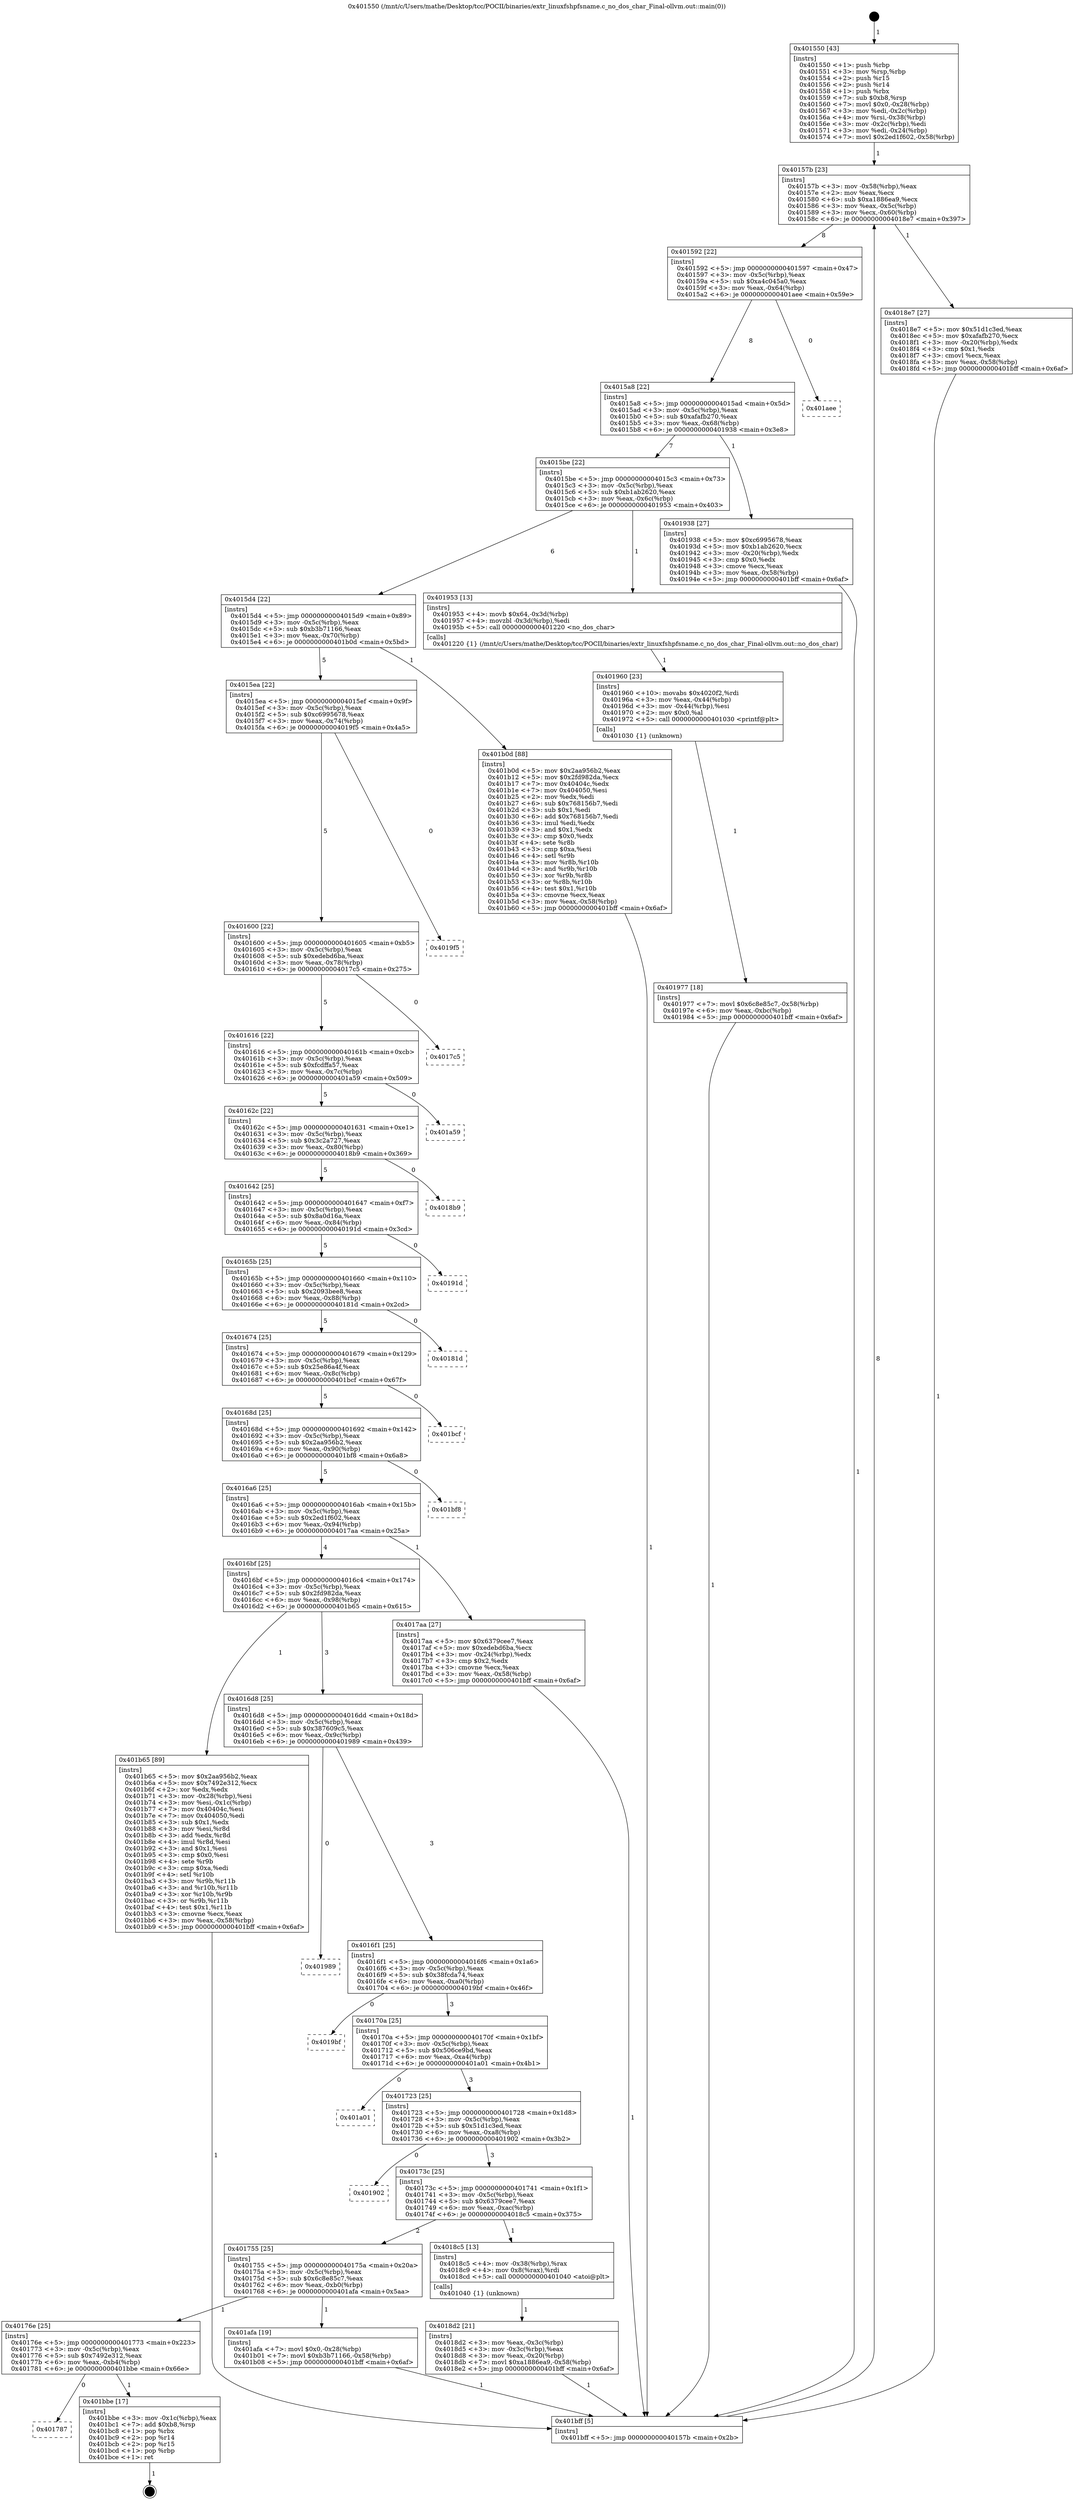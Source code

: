digraph "0x401550" {
  label = "0x401550 (/mnt/c/Users/mathe/Desktop/tcc/POCII/binaries/extr_linuxfshpfsname.c_no_dos_char_Final-ollvm.out::main(0))"
  labelloc = "t"
  node[shape=record]

  Entry [label="",width=0.3,height=0.3,shape=circle,fillcolor=black,style=filled]
  "0x40157b" [label="{
     0x40157b [23]\l
     | [instrs]\l
     &nbsp;&nbsp;0x40157b \<+3\>: mov -0x58(%rbp),%eax\l
     &nbsp;&nbsp;0x40157e \<+2\>: mov %eax,%ecx\l
     &nbsp;&nbsp;0x401580 \<+6\>: sub $0xa1886ea9,%ecx\l
     &nbsp;&nbsp;0x401586 \<+3\>: mov %eax,-0x5c(%rbp)\l
     &nbsp;&nbsp;0x401589 \<+3\>: mov %ecx,-0x60(%rbp)\l
     &nbsp;&nbsp;0x40158c \<+6\>: je 00000000004018e7 \<main+0x397\>\l
  }"]
  "0x4018e7" [label="{
     0x4018e7 [27]\l
     | [instrs]\l
     &nbsp;&nbsp;0x4018e7 \<+5\>: mov $0x51d1c3ed,%eax\l
     &nbsp;&nbsp;0x4018ec \<+5\>: mov $0xafafb270,%ecx\l
     &nbsp;&nbsp;0x4018f1 \<+3\>: mov -0x20(%rbp),%edx\l
     &nbsp;&nbsp;0x4018f4 \<+3\>: cmp $0x1,%edx\l
     &nbsp;&nbsp;0x4018f7 \<+3\>: cmovl %ecx,%eax\l
     &nbsp;&nbsp;0x4018fa \<+3\>: mov %eax,-0x58(%rbp)\l
     &nbsp;&nbsp;0x4018fd \<+5\>: jmp 0000000000401bff \<main+0x6af\>\l
  }"]
  "0x401592" [label="{
     0x401592 [22]\l
     | [instrs]\l
     &nbsp;&nbsp;0x401592 \<+5\>: jmp 0000000000401597 \<main+0x47\>\l
     &nbsp;&nbsp;0x401597 \<+3\>: mov -0x5c(%rbp),%eax\l
     &nbsp;&nbsp;0x40159a \<+5\>: sub $0xa4c045a0,%eax\l
     &nbsp;&nbsp;0x40159f \<+3\>: mov %eax,-0x64(%rbp)\l
     &nbsp;&nbsp;0x4015a2 \<+6\>: je 0000000000401aee \<main+0x59e\>\l
  }"]
  Exit [label="",width=0.3,height=0.3,shape=circle,fillcolor=black,style=filled,peripheries=2]
  "0x401aee" [label="{
     0x401aee\l
  }", style=dashed]
  "0x4015a8" [label="{
     0x4015a8 [22]\l
     | [instrs]\l
     &nbsp;&nbsp;0x4015a8 \<+5\>: jmp 00000000004015ad \<main+0x5d\>\l
     &nbsp;&nbsp;0x4015ad \<+3\>: mov -0x5c(%rbp),%eax\l
     &nbsp;&nbsp;0x4015b0 \<+5\>: sub $0xafafb270,%eax\l
     &nbsp;&nbsp;0x4015b5 \<+3\>: mov %eax,-0x68(%rbp)\l
     &nbsp;&nbsp;0x4015b8 \<+6\>: je 0000000000401938 \<main+0x3e8\>\l
  }"]
  "0x401787" [label="{
     0x401787\l
  }", style=dashed]
  "0x401938" [label="{
     0x401938 [27]\l
     | [instrs]\l
     &nbsp;&nbsp;0x401938 \<+5\>: mov $0xc6995678,%eax\l
     &nbsp;&nbsp;0x40193d \<+5\>: mov $0xb1ab2620,%ecx\l
     &nbsp;&nbsp;0x401942 \<+3\>: mov -0x20(%rbp),%edx\l
     &nbsp;&nbsp;0x401945 \<+3\>: cmp $0x0,%edx\l
     &nbsp;&nbsp;0x401948 \<+3\>: cmove %ecx,%eax\l
     &nbsp;&nbsp;0x40194b \<+3\>: mov %eax,-0x58(%rbp)\l
     &nbsp;&nbsp;0x40194e \<+5\>: jmp 0000000000401bff \<main+0x6af\>\l
  }"]
  "0x4015be" [label="{
     0x4015be [22]\l
     | [instrs]\l
     &nbsp;&nbsp;0x4015be \<+5\>: jmp 00000000004015c3 \<main+0x73\>\l
     &nbsp;&nbsp;0x4015c3 \<+3\>: mov -0x5c(%rbp),%eax\l
     &nbsp;&nbsp;0x4015c6 \<+5\>: sub $0xb1ab2620,%eax\l
     &nbsp;&nbsp;0x4015cb \<+3\>: mov %eax,-0x6c(%rbp)\l
     &nbsp;&nbsp;0x4015ce \<+6\>: je 0000000000401953 \<main+0x403\>\l
  }"]
  "0x401bbe" [label="{
     0x401bbe [17]\l
     | [instrs]\l
     &nbsp;&nbsp;0x401bbe \<+3\>: mov -0x1c(%rbp),%eax\l
     &nbsp;&nbsp;0x401bc1 \<+7\>: add $0xb8,%rsp\l
     &nbsp;&nbsp;0x401bc8 \<+1\>: pop %rbx\l
     &nbsp;&nbsp;0x401bc9 \<+2\>: pop %r14\l
     &nbsp;&nbsp;0x401bcb \<+2\>: pop %r15\l
     &nbsp;&nbsp;0x401bcd \<+1\>: pop %rbp\l
     &nbsp;&nbsp;0x401bce \<+1\>: ret\l
  }"]
  "0x401953" [label="{
     0x401953 [13]\l
     | [instrs]\l
     &nbsp;&nbsp;0x401953 \<+4\>: movb $0x64,-0x3d(%rbp)\l
     &nbsp;&nbsp;0x401957 \<+4\>: movzbl -0x3d(%rbp),%edi\l
     &nbsp;&nbsp;0x40195b \<+5\>: call 0000000000401220 \<no_dos_char\>\l
     | [calls]\l
     &nbsp;&nbsp;0x401220 \{1\} (/mnt/c/Users/mathe/Desktop/tcc/POCII/binaries/extr_linuxfshpfsname.c_no_dos_char_Final-ollvm.out::no_dos_char)\l
  }"]
  "0x4015d4" [label="{
     0x4015d4 [22]\l
     | [instrs]\l
     &nbsp;&nbsp;0x4015d4 \<+5\>: jmp 00000000004015d9 \<main+0x89\>\l
     &nbsp;&nbsp;0x4015d9 \<+3\>: mov -0x5c(%rbp),%eax\l
     &nbsp;&nbsp;0x4015dc \<+5\>: sub $0xb3b71166,%eax\l
     &nbsp;&nbsp;0x4015e1 \<+3\>: mov %eax,-0x70(%rbp)\l
     &nbsp;&nbsp;0x4015e4 \<+6\>: je 0000000000401b0d \<main+0x5bd\>\l
  }"]
  "0x40176e" [label="{
     0x40176e [25]\l
     | [instrs]\l
     &nbsp;&nbsp;0x40176e \<+5\>: jmp 0000000000401773 \<main+0x223\>\l
     &nbsp;&nbsp;0x401773 \<+3\>: mov -0x5c(%rbp),%eax\l
     &nbsp;&nbsp;0x401776 \<+5\>: sub $0x7492e312,%eax\l
     &nbsp;&nbsp;0x40177b \<+6\>: mov %eax,-0xb4(%rbp)\l
     &nbsp;&nbsp;0x401781 \<+6\>: je 0000000000401bbe \<main+0x66e\>\l
  }"]
  "0x401b0d" [label="{
     0x401b0d [88]\l
     | [instrs]\l
     &nbsp;&nbsp;0x401b0d \<+5\>: mov $0x2aa956b2,%eax\l
     &nbsp;&nbsp;0x401b12 \<+5\>: mov $0x2fd982da,%ecx\l
     &nbsp;&nbsp;0x401b17 \<+7\>: mov 0x40404c,%edx\l
     &nbsp;&nbsp;0x401b1e \<+7\>: mov 0x404050,%esi\l
     &nbsp;&nbsp;0x401b25 \<+2\>: mov %edx,%edi\l
     &nbsp;&nbsp;0x401b27 \<+6\>: sub $0x768156b7,%edi\l
     &nbsp;&nbsp;0x401b2d \<+3\>: sub $0x1,%edi\l
     &nbsp;&nbsp;0x401b30 \<+6\>: add $0x768156b7,%edi\l
     &nbsp;&nbsp;0x401b36 \<+3\>: imul %edi,%edx\l
     &nbsp;&nbsp;0x401b39 \<+3\>: and $0x1,%edx\l
     &nbsp;&nbsp;0x401b3c \<+3\>: cmp $0x0,%edx\l
     &nbsp;&nbsp;0x401b3f \<+4\>: sete %r8b\l
     &nbsp;&nbsp;0x401b43 \<+3\>: cmp $0xa,%esi\l
     &nbsp;&nbsp;0x401b46 \<+4\>: setl %r9b\l
     &nbsp;&nbsp;0x401b4a \<+3\>: mov %r8b,%r10b\l
     &nbsp;&nbsp;0x401b4d \<+3\>: and %r9b,%r10b\l
     &nbsp;&nbsp;0x401b50 \<+3\>: xor %r9b,%r8b\l
     &nbsp;&nbsp;0x401b53 \<+3\>: or %r8b,%r10b\l
     &nbsp;&nbsp;0x401b56 \<+4\>: test $0x1,%r10b\l
     &nbsp;&nbsp;0x401b5a \<+3\>: cmovne %ecx,%eax\l
     &nbsp;&nbsp;0x401b5d \<+3\>: mov %eax,-0x58(%rbp)\l
     &nbsp;&nbsp;0x401b60 \<+5\>: jmp 0000000000401bff \<main+0x6af\>\l
  }"]
  "0x4015ea" [label="{
     0x4015ea [22]\l
     | [instrs]\l
     &nbsp;&nbsp;0x4015ea \<+5\>: jmp 00000000004015ef \<main+0x9f\>\l
     &nbsp;&nbsp;0x4015ef \<+3\>: mov -0x5c(%rbp),%eax\l
     &nbsp;&nbsp;0x4015f2 \<+5\>: sub $0xc6995678,%eax\l
     &nbsp;&nbsp;0x4015f7 \<+3\>: mov %eax,-0x74(%rbp)\l
     &nbsp;&nbsp;0x4015fa \<+6\>: je 00000000004019f5 \<main+0x4a5\>\l
  }"]
  "0x401afa" [label="{
     0x401afa [19]\l
     | [instrs]\l
     &nbsp;&nbsp;0x401afa \<+7\>: movl $0x0,-0x28(%rbp)\l
     &nbsp;&nbsp;0x401b01 \<+7\>: movl $0xb3b71166,-0x58(%rbp)\l
     &nbsp;&nbsp;0x401b08 \<+5\>: jmp 0000000000401bff \<main+0x6af\>\l
  }"]
  "0x4019f5" [label="{
     0x4019f5\l
  }", style=dashed]
  "0x401600" [label="{
     0x401600 [22]\l
     | [instrs]\l
     &nbsp;&nbsp;0x401600 \<+5\>: jmp 0000000000401605 \<main+0xb5\>\l
     &nbsp;&nbsp;0x401605 \<+3\>: mov -0x5c(%rbp),%eax\l
     &nbsp;&nbsp;0x401608 \<+5\>: sub $0xedebd6ba,%eax\l
     &nbsp;&nbsp;0x40160d \<+3\>: mov %eax,-0x78(%rbp)\l
     &nbsp;&nbsp;0x401610 \<+6\>: je 00000000004017c5 \<main+0x275\>\l
  }"]
  "0x401977" [label="{
     0x401977 [18]\l
     | [instrs]\l
     &nbsp;&nbsp;0x401977 \<+7\>: movl $0x6c8e85c7,-0x58(%rbp)\l
     &nbsp;&nbsp;0x40197e \<+6\>: mov %eax,-0xbc(%rbp)\l
     &nbsp;&nbsp;0x401984 \<+5\>: jmp 0000000000401bff \<main+0x6af\>\l
  }"]
  "0x4017c5" [label="{
     0x4017c5\l
  }", style=dashed]
  "0x401616" [label="{
     0x401616 [22]\l
     | [instrs]\l
     &nbsp;&nbsp;0x401616 \<+5\>: jmp 000000000040161b \<main+0xcb\>\l
     &nbsp;&nbsp;0x40161b \<+3\>: mov -0x5c(%rbp),%eax\l
     &nbsp;&nbsp;0x40161e \<+5\>: sub $0xfcdffa57,%eax\l
     &nbsp;&nbsp;0x401623 \<+3\>: mov %eax,-0x7c(%rbp)\l
     &nbsp;&nbsp;0x401626 \<+6\>: je 0000000000401a59 \<main+0x509\>\l
  }"]
  "0x401960" [label="{
     0x401960 [23]\l
     | [instrs]\l
     &nbsp;&nbsp;0x401960 \<+10\>: movabs $0x4020f2,%rdi\l
     &nbsp;&nbsp;0x40196a \<+3\>: mov %eax,-0x44(%rbp)\l
     &nbsp;&nbsp;0x40196d \<+3\>: mov -0x44(%rbp),%esi\l
     &nbsp;&nbsp;0x401970 \<+2\>: mov $0x0,%al\l
     &nbsp;&nbsp;0x401972 \<+5\>: call 0000000000401030 \<printf@plt\>\l
     | [calls]\l
     &nbsp;&nbsp;0x401030 \{1\} (unknown)\l
  }"]
  "0x401a59" [label="{
     0x401a59\l
  }", style=dashed]
  "0x40162c" [label="{
     0x40162c [22]\l
     | [instrs]\l
     &nbsp;&nbsp;0x40162c \<+5\>: jmp 0000000000401631 \<main+0xe1\>\l
     &nbsp;&nbsp;0x401631 \<+3\>: mov -0x5c(%rbp),%eax\l
     &nbsp;&nbsp;0x401634 \<+5\>: sub $0x3c2a727,%eax\l
     &nbsp;&nbsp;0x401639 \<+3\>: mov %eax,-0x80(%rbp)\l
     &nbsp;&nbsp;0x40163c \<+6\>: je 00000000004018b9 \<main+0x369\>\l
  }"]
  "0x4018d2" [label="{
     0x4018d2 [21]\l
     | [instrs]\l
     &nbsp;&nbsp;0x4018d2 \<+3\>: mov %eax,-0x3c(%rbp)\l
     &nbsp;&nbsp;0x4018d5 \<+3\>: mov -0x3c(%rbp),%eax\l
     &nbsp;&nbsp;0x4018d8 \<+3\>: mov %eax,-0x20(%rbp)\l
     &nbsp;&nbsp;0x4018db \<+7\>: movl $0xa1886ea9,-0x58(%rbp)\l
     &nbsp;&nbsp;0x4018e2 \<+5\>: jmp 0000000000401bff \<main+0x6af\>\l
  }"]
  "0x4018b9" [label="{
     0x4018b9\l
  }", style=dashed]
  "0x401642" [label="{
     0x401642 [25]\l
     | [instrs]\l
     &nbsp;&nbsp;0x401642 \<+5\>: jmp 0000000000401647 \<main+0xf7\>\l
     &nbsp;&nbsp;0x401647 \<+3\>: mov -0x5c(%rbp),%eax\l
     &nbsp;&nbsp;0x40164a \<+5\>: sub $0x8a0d16a,%eax\l
     &nbsp;&nbsp;0x40164f \<+6\>: mov %eax,-0x84(%rbp)\l
     &nbsp;&nbsp;0x401655 \<+6\>: je 000000000040191d \<main+0x3cd\>\l
  }"]
  "0x401755" [label="{
     0x401755 [25]\l
     | [instrs]\l
     &nbsp;&nbsp;0x401755 \<+5\>: jmp 000000000040175a \<main+0x20a\>\l
     &nbsp;&nbsp;0x40175a \<+3\>: mov -0x5c(%rbp),%eax\l
     &nbsp;&nbsp;0x40175d \<+5\>: sub $0x6c8e85c7,%eax\l
     &nbsp;&nbsp;0x401762 \<+6\>: mov %eax,-0xb0(%rbp)\l
     &nbsp;&nbsp;0x401768 \<+6\>: je 0000000000401afa \<main+0x5aa\>\l
  }"]
  "0x40191d" [label="{
     0x40191d\l
  }", style=dashed]
  "0x40165b" [label="{
     0x40165b [25]\l
     | [instrs]\l
     &nbsp;&nbsp;0x40165b \<+5\>: jmp 0000000000401660 \<main+0x110\>\l
     &nbsp;&nbsp;0x401660 \<+3\>: mov -0x5c(%rbp),%eax\l
     &nbsp;&nbsp;0x401663 \<+5\>: sub $0x2093bee8,%eax\l
     &nbsp;&nbsp;0x401668 \<+6\>: mov %eax,-0x88(%rbp)\l
     &nbsp;&nbsp;0x40166e \<+6\>: je 000000000040181d \<main+0x2cd\>\l
  }"]
  "0x4018c5" [label="{
     0x4018c5 [13]\l
     | [instrs]\l
     &nbsp;&nbsp;0x4018c5 \<+4\>: mov -0x38(%rbp),%rax\l
     &nbsp;&nbsp;0x4018c9 \<+4\>: mov 0x8(%rax),%rdi\l
     &nbsp;&nbsp;0x4018cd \<+5\>: call 0000000000401040 \<atoi@plt\>\l
     | [calls]\l
     &nbsp;&nbsp;0x401040 \{1\} (unknown)\l
  }"]
  "0x40181d" [label="{
     0x40181d\l
  }", style=dashed]
  "0x401674" [label="{
     0x401674 [25]\l
     | [instrs]\l
     &nbsp;&nbsp;0x401674 \<+5\>: jmp 0000000000401679 \<main+0x129\>\l
     &nbsp;&nbsp;0x401679 \<+3\>: mov -0x5c(%rbp),%eax\l
     &nbsp;&nbsp;0x40167c \<+5\>: sub $0x25e86a4f,%eax\l
     &nbsp;&nbsp;0x401681 \<+6\>: mov %eax,-0x8c(%rbp)\l
     &nbsp;&nbsp;0x401687 \<+6\>: je 0000000000401bcf \<main+0x67f\>\l
  }"]
  "0x40173c" [label="{
     0x40173c [25]\l
     | [instrs]\l
     &nbsp;&nbsp;0x40173c \<+5\>: jmp 0000000000401741 \<main+0x1f1\>\l
     &nbsp;&nbsp;0x401741 \<+3\>: mov -0x5c(%rbp),%eax\l
     &nbsp;&nbsp;0x401744 \<+5\>: sub $0x6379cee7,%eax\l
     &nbsp;&nbsp;0x401749 \<+6\>: mov %eax,-0xac(%rbp)\l
     &nbsp;&nbsp;0x40174f \<+6\>: je 00000000004018c5 \<main+0x375\>\l
  }"]
  "0x401bcf" [label="{
     0x401bcf\l
  }", style=dashed]
  "0x40168d" [label="{
     0x40168d [25]\l
     | [instrs]\l
     &nbsp;&nbsp;0x40168d \<+5\>: jmp 0000000000401692 \<main+0x142\>\l
     &nbsp;&nbsp;0x401692 \<+3\>: mov -0x5c(%rbp),%eax\l
     &nbsp;&nbsp;0x401695 \<+5\>: sub $0x2aa956b2,%eax\l
     &nbsp;&nbsp;0x40169a \<+6\>: mov %eax,-0x90(%rbp)\l
     &nbsp;&nbsp;0x4016a0 \<+6\>: je 0000000000401bf8 \<main+0x6a8\>\l
  }"]
  "0x401902" [label="{
     0x401902\l
  }", style=dashed]
  "0x401bf8" [label="{
     0x401bf8\l
  }", style=dashed]
  "0x4016a6" [label="{
     0x4016a6 [25]\l
     | [instrs]\l
     &nbsp;&nbsp;0x4016a6 \<+5\>: jmp 00000000004016ab \<main+0x15b\>\l
     &nbsp;&nbsp;0x4016ab \<+3\>: mov -0x5c(%rbp),%eax\l
     &nbsp;&nbsp;0x4016ae \<+5\>: sub $0x2ed1f602,%eax\l
     &nbsp;&nbsp;0x4016b3 \<+6\>: mov %eax,-0x94(%rbp)\l
     &nbsp;&nbsp;0x4016b9 \<+6\>: je 00000000004017aa \<main+0x25a\>\l
  }"]
  "0x401723" [label="{
     0x401723 [25]\l
     | [instrs]\l
     &nbsp;&nbsp;0x401723 \<+5\>: jmp 0000000000401728 \<main+0x1d8\>\l
     &nbsp;&nbsp;0x401728 \<+3\>: mov -0x5c(%rbp),%eax\l
     &nbsp;&nbsp;0x40172b \<+5\>: sub $0x51d1c3ed,%eax\l
     &nbsp;&nbsp;0x401730 \<+6\>: mov %eax,-0xa8(%rbp)\l
     &nbsp;&nbsp;0x401736 \<+6\>: je 0000000000401902 \<main+0x3b2\>\l
  }"]
  "0x4017aa" [label="{
     0x4017aa [27]\l
     | [instrs]\l
     &nbsp;&nbsp;0x4017aa \<+5\>: mov $0x6379cee7,%eax\l
     &nbsp;&nbsp;0x4017af \<+5\>: mov $0xedebd6ba,%ecx\l
     &nbsp;&nbsp;0x4017b4 \<+3\>: mov -0x24(%rbp),%edx\l
     &nbsp;&nbsp;0x4017b7 \<+3\>: cmp $0x2,%edx\l
     &nbsp;&nbsp;0x4017ba \<+3\>: cmovne %ecx,%eax\l
     &nbsp;&nbsp;0x4017bd \<+3\>: mov %eax,-0x58(%rbp)\l
     &nbsp;&nbsp;0x4017c0 \<+5\>: jmp 0000000000401bff \<main+0x6af\>\l
  }"]
  "0x4016bf" [label="{
     0x4016bf [25]\l
     | [instrs]\l
     &nbsp;&nbsp;0x4016bf \<+5\>: jmp 00000000004016c4 \<main+0x174\>\l
     &nbsp;&nbsp;0x4016c4 \<+3\>: mov -0x5c(%rbp),%eax\l
     &nbsp;&nbsp;0x4016c7 \<+5\>: sub $0x2fd982da,%eax\l
     &nbsp;&nbsp;0x4016cc \<+6\>: mov %eax,-0x98(%rbp)\l
     &nbsp;&nbsp;0x4016d2 \<+6\>: je 0000000000401b65 \<main+0x615\>\l
  }"]
  "0x401bff" [label="{
     0x401bff [5]\l
     | [instrs]\l
     &nbsp;&nbsp;0x401bff \<+5\>: jmp 000000000040157b \<main+0x2b\>\l
  }"]
  "0x401550" [label="{
     0x401550 [43]\l
     | [instrs]\l
     &nbsp;&nbsp;0x401550 \<+1\>: push %rbp\l
     &nbsp;&nbsp;0x401551 \<+3\>: mov %rsp,%rbp\l
     &nbsp;&nbsp;0x401554 \<+2\>: push %r15\l
     &nbsp;&nbsp;0x401556 \<+2\>: push %r14\l
     &nbsp;&nbsp;0x401558 \<+1\>: push %rbx\l
     &nbsp;&nbsp;0x401559 \<+7\>: sub $0xb8,%rsp\l
     &nbsp;&nbsp;0x401560 \<+7\>: movl $0x0,-0x28(%rbp)\l
     &nbsp;&nbsp;0x401567 \<+3\>: mov %edi,-0x2c(%rbp)\l
     &nbsp;&nbsp;0x40156a \<+4\>: mov %rsi,-0x38(%rbp)\l
     &nbsp;&nbsp;0x40156e \<+3\>: mov -0x2c(%rbp),%edi\l
     &nbsp;&nbsp;0x401571 \<+3\>: mov %edi,-0x24(%rbp)\l
     &nbsp;&nbsp;0x401574 \<+7\>: movl $0x2ed1f602,-0x58(%rbp)\l
  }"]
  "0x401a01" [label="{
     0x401a01\l
  }", style=dashed]
  "0x401b65" [label="{
     0x401b65 [89]\l
     | [instrs]\l
     &nbsp;&nbsp;0x401b65 \<+5\>: mov $0x2aa956b2,%eax\l
     &nbsp;&nbsp;0x401b6a \<+5\>: mov $0x7492e312,%ecx\l
     &nbsp;&nbsp;0x401b6f \<+2\>: xor %edx,%edx\l
     &nbsp;&nbsp;0x401b71 \<+3\>: mov -0x28(%rbp),%esi\l
     &nbsp;&nbsp;0x401b74 \<+3\>: mov %esi,-0x1c(%rbp)\l
     &nbsp;&nbsp;0x401b77 \<+7\>: mov 0x40404c,%esi\l
     &nbsp;&nbsp;0x401b7e \<+7\>: mov 0x404050,%edi\l
     &nbsp;&nbsp;0x401b85 \<+3\>: sub $0x1,%edx\l
     &nbsp;&nbsp;0x401b88 \<+3\>: mov %esi,%r8d\l
     &nbsp;&nbsp;0x401b8b \<+3\>: add %edx,%r8d\l
     &nbsp;&nbsp;0x401b8e \<+4\>: imul %r8d,%esi\l
     &nbsp;&nbsp;0x401b92 \<+3\>: and $0x1,%esi\l
     &nbsp;&nbsp;0x401b95 \<+3\>: cmp $0x0,%esi\l
     &nbsp;&nbsp;0x401b98 \<+4\>: sete %r9b\l
     &nbsp;&nbsp;0x401b9c \<+3\>: cmp $0xa,%edi\l
     &nbsp;&nbsp;0x401b9f \<+4\>: setl %r10b\l
     &nbsp;&nbsp;0x401ba3 \<+3\>: mov %r9b,%r11b\l
     &nbsp;&nbsp;0x401ba6 \<+3\>: and %r10b,%r11b\l
     &nbsp;&nbsp;0x401ba9 \<+3\>: xor %r10b,%r9b\l
     &nbsp;&nbsp;0x401bac \<+3\>: or %r9b,%r11b\l
     &nbsp;&nbsp;0x401baf \<+4\>: test $0x1,%r11b\l
     &nbsp;&nbsp;0x401bb3 \<+3\>: cmovne %ecx,%eax\l
     &nbsp;&nbsp;0x401bb6 \<+3\>: mov %eax,-0x58(%rbp)\l
     &nbsp;&nbsp;0x401bb9 \<+5\>: jmp 0000000000401bff \<main+0x6af\>\l
  }"]
  "0x4016d8" [label="{
     0x4016d8 [25]\l
     | [instrs]\l
     &nbsp;&nbsp;0x4016d8 \<+5\>: jmp 00000000004016dd \<main+0x18d\>\l
     &nbsp;&nbsp;0x4016dd \<+3\>: mov -0x5c(%rbp),%eax\l
     &nbsp;&nbsp;0x4016e0 \<+5\>: sub $0x387609c5,%eax\l
     &nbsp;&nbsp;0x4016e5 \<+6\>: mov %eax,-0x9c(%rbp)\l
     &nbsp;&nbsp;0x4016eb \<+6\>: je 0000000000401989 \<main+0x439\>\l
  }"]
  "0x40170a" [label="{
     0x40170a [25]\l
     | [instrs]\l
     &nbsp;&nbsp;0x40170a \<+5\>: jmp 000000000040170f \<main+0x1bf\>\l
     &nbsp;&nbsp;0x40170f \<+3\>: mov -0x5c(%rbp),%eax\l
     &nbsp;&nbsp;0x401712 \<+5\>: sub $0x506ce9bd,%eax\l
     &nbsp;&nbsp;0x401717 \<+6\>: mov %eax,-0xa4(%rbp)\l
     &nbsp;&nbsp;0x40171d \<+6\>: je 0000000000401a01 \<main+0x4b1\>\l
  }"]
  "0x401989" [label="{
     0x401989\l
  }", style=dashed]
  "0x4016f1" [label="{
     0x4016f1 [25]\l
     | [instrs]\l
     &nbsp;&nbsp;0x4016f1 \<+5\>: jmp 00000000004016f6 \<main+0x1a6\>\l
     &nbsp;&nbsp;0x4016f6 \<+3\>: mov -0x5c(%rbp),%eax\l
     &nbsp;&nbsp;0x4016f9 \<+5\>: sub $0x38fcda74,%eax\l
     &nbsp;&nbsp;0x4016fe \<+6\>: mov %eax,-0xa0(%rbp)\l
     &nbsp;&nbsp;0x401704 \<+6\>: je 00000000004019bf \<main+0x46f\>\l
  }"]
  "0x4019bf" [label="{
     0x4019bf\l
  }", style=dashed]
  Entry -> "0x401550" [label=" 1"]
  "0x40157b" -> "0x4018e7" [label=" 1"]
  "0x40157b" -> "0x401592" [label=" 8"]
  "0x401bbe" -> Exit [label=" 1"]
  "0x401592" -> "0x401aee" [label=" 0"]
  "0x401592" -> "0x4015a8" [label=" 8"]
  "0x40176e" -> "0x401787" [label=" 0"]
  "0x4015a8" -> "0x401938" [label=" 1"]
  "0x4015a8" -> "0x4015be" [label=" 7"]
  "0x40176e" -> "0x401bbe" [label=" 1"]
  "0x4015be" -> "0x401953" [label=" 1"]
  "0x4015be" -> "0x4015d4" [label=" 6"]
  "0x401b65" -> "0x401bff" [label=" 1"]
  "0x4015d4" -> "0x401b0d" [label=" 1"]
  "0x4015d4" -> "0x4015ea" [label=" 5"]
  "0x401b0d" -> "0x401bff" [label=" 1"]
  "0x4015ea" -> "0x4019f5" [label=" 0"]
  "0x4015ea" -> "0x401600" [label=" 5"]
  "0x401afa" -> "0x401bff" [label=" 1"]
  "0x401600" -> "0x4017c5" [label=" 0"]
  "0x401600" -> "0x401616" [label=" 5"]
  "0x401755" -> "0x401afa" [label=" 1"]
  "0x401616" -> "0x401a59" [label=" 0"]
  "0x401616" -> "0x40162c" [label=" 5"]
  "0x401755" -> "0x40176e" [label=" 1"]
  "0x40162c" -> "0x4018b9" [label=" 0"]
  "0x40162c" -> "0x401642" [label=" 5"]
  "0x401977" -> "0x401bff" [label=" 1"]
  "0x401642" -> "0x40191d" [label=" 0"]
  "0x401642" -> "0x40165b" [label=" 5"]
  "0x401960" -> "0x401977" [label=" 1"]
  "0x40165b" -> "0x40181d" [label=" 0"]
  "0x40165b" -> "0x401674" [label=" 5"]
  "0x401953" -> "0x401960" [label=" 1"]
  "0x401674" -> "0x401bcf" [label=" 0"]
  "0x401674" -> "0x40168d" [label=" 5"]
  "0x4018e7" -> "0x401bff" [label=" 1"]
  "0x40168d" -> "0x401bf8" [label=" 0"]
  "0x40168d" -> "0x4016a6" [label=" 5"]
  "0x4018d2" -> "0x401bff" [label=" 1"]
  "0x4016a6" -> "0x4017aa" [label=" 1"]
  "0x4016a6" -> "0x4016bf" [label=" 4"]
  "0x4017aa" -> "0x401bff" [label=" 1"]
  "0x401550" -> "0x40157b" [label=" 1"]
  "0x401bff" -> "0x40157b" [label=" 8"]
  "0x40173c" -> "0x401755" [label=" 2"]
  "0x4016bf" -> "0x401b65" [label=" 1"]
  "0x4016bf" -> "0x4016d8" [label=" 3"]
  "0x40173c" -> "0x4018c5" [label=" 1"]
  "0x4016d8" -> "0x401989" [label=" 0"]
  "0x4016d8" -> "0x4016f1" [label=" 3"]
  "0x401723" -> "0x40173c" [label=" 3"]
  "0x4016f1" -> "0x4019bf" [label=" 0"]
  "0x4016f1" -> "0x40170a" [label=" 3"]
  "0x401938" -> "0x401bff" [label=" 1"]
  "0x40170a" -> "0x401a01" [label=" 0"]
  "0x40170a" -> "0x401723" [label=" 3"]
  "0x4018c5" -> "0x4018d2" [label=" 1"]
  "0x401723" -> "0x401902" [label=" 0"]
}
